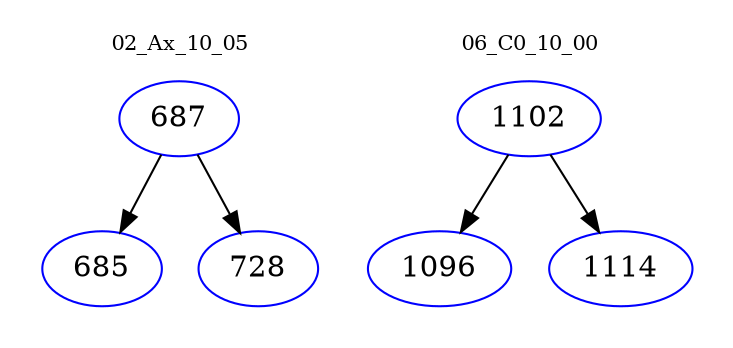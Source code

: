 digraph{
subgraph cluster_0 {
color = white
label = "02_Ax_10_05";
fontsize=10;
T0_687 [label="687", color="blue"]
T0_687 -> T0_685 [color="black"]
T0_685 [label="685", color="blue"]
T0_687 -> T0_728 [color="black"]
T0_728 [label="728", color="blue"]
}
subgraph cluster_1 {
color = white
label = "06_C0_10_00";
fontsize=10;
T1_1102 [label="1102", color="blue"]
T1_1102 -> T1_1096 [color="black"]
T1_1096 [label="1096", color="blue"]
T1_1102 -> T1_1114 [color="black"]
T1_1114 [label="1114", color="blue"]
}
}
